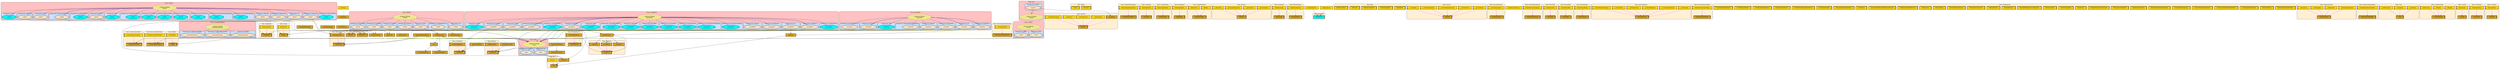 digraph "Diagram of: Thentos.Types" {
    node [margin="0.4,0.1"
         ,style=filled];
    subgraph cluster_Class_FromField {
        graph [label="Class: FromField"
              ,style="filled,rounded"
              ,fillcolor=rosybrown1];
        subgraph cluster_Class_FromField_Data_HashedSecreta {
            graph [label="Instance for: (HashedSecret a)"
                  ,style="filled,rounded"
                  ,fillcolor=slategray1];
            114 [label=fromField
                ,shape=octagon
                ,fillcolor=bisque
                ,style="filled,bold"];
        }
        subgraph cluster_Class_FromField_Data_ProxyUri {
            graph [label="Instance for: ProxyUri"
                  ,style="filled,rounded"
                  ,fillcolor=slategray1];
            115 [label=fromField
                ,shape=octagon
                ,fillcolor=bisque
                ,style="filled,bold"];
        }
        subgraph cluster_Class_FromField_Data_Role {
            graph [label="Instance for: Role"
                  ,style="filled,rounded"
                  ,fillcolor=slategray1];
            116 [label=fromField
                ,shape=octagon
                ,fillcolor=cyan
                ,style="filled,bold"];
        }
        subgraph cluster_Class_FromField_Data_ServiceSessionMetadata {
            graph [label="Instance for: ServiceSessionMetadata"
                  ,style="filled,rounded"
                  ,fillcolor=slategray1];
            117 [label=fromField
                ,shape=octagon
                ,fillcolor=bisque
                ,style="filled,bold"];
        }
        subgraph cluster_Class_FromField_Data_Timeout {
            graph [label="Instance for: Timeout"
                  ,style="filled,rounded"
                  ,fillcolor=slategray1];
            118 [label=fromField
                ,shape=octagon
                ,fillcolor=bisque
                ,style="filled,bold"];
        }
        subgraph cluster_Class_FromField_Data_Timestamp {
            graph [label="Instance for: Timestamp"
                  ,style="filled,rounded"
                  ,fillcolor=slategray1];
            119 [label=fromField
                ,shape=octagon
                ,fillcolor=bisque
                ,style="filled,bold"];
        }
        subgraph cluster_Class_FromField_Data_Uri {
            graph [label="Instance for: Uri"
                  ,style="filled,rounded"
                  ,fillcolor=slategray1];
            120 [label=fromField
                ,shape=octagon
                ,fillcolor=bisque
                ,style="filled,bold"];
        }
        subgraph cluster_Class_FromField_Data_UserEmail {
            graph [label="Instance for: UserEmail"
                  ,style="filled,rounded"
                  ,fillcolor=slategray1];
            121 [label=fromField
                ,shape=octagon
                ,fillcolor=bisque
                ,style="filled,bold"];
        }
        225 [label="Unknown Module\nfromField"
            ,shape=doubleoctagon
            ,fillcolor=khaki
            ,style="filled,dotted"];
    }
    subgraph cluster_Class_FromHttpApiData {
        graph [label="Class: FromHttpApiData"
              ,style="filled,rounded"
              ,fillcolor=rosybrown1];
        subgraph cluster_Class_FromHttpApiData_Data_ConfirmationToken {
            graph [label="Instance for: ConfirmationToken"
                  ,style="filled,rounded"
                  ,fillcolor=slategray1];
            170 [label=parseQueryParam
                ,shape=octagon
                ,fillcolor=bisque
                ,style="filled,bold"];
        }
        subgraph cluster_Class_FromHttpApiData_Data_PasswordResetToken {
            graph [label="Instance for: PasswordResetToken"
                  ,style="filled,rounded"
                  ,fillcolor=slategray1];
            171 [label=parseQueryParam
                ,shape=octagon
                ,fillcolor=bisque
                ,style="filled,bold"];
        }
        subgraph cluster_Class_FromHttpApiData_Data_RelRef {
            graph [label="Instance for: RelRef"
                  ,style="filled,rounded"
                  ,fillcolor=slategray1];
            172 [label=parseQueryParam
                ,shape=octagon
                ,fillcolor=bisque
                ,style="filled,bold"];
        }
        227 [label="Unknown Module\nparseQueryParam"
            ,shape=doubleoctagon
            ,fillcolor=khaki
            ,style="filled,dotted"];
    }
    subgraph cluster_Class_FromJSON {
        graph [label="Class: FromJSON"
              ,style="filled,rounded"
              ,fillcolor=rosybrown1];
        subgraph cluster_Class_FromJSON_Data_Agent {
            graph [label="Instance for: Agent"
                  ,style="filled,rounded"
                  ,fillcolor=slategray1];
            150 [label=parseJSON
                ,shape=octagon
                ,fillcolor=cyan
                ,style="filled,bold"];
        }
        subgraph cluster_Class_FromJSON_Data_ByUserOrServiceId {
            graph [label="Instance for: ByUserOrServiceId"
                  ,style="filled,rounded"
                  ,fillcolor=slategray1];
            151 [label=parseJSON
                ,shape=octagon
                ,fillcolor=bisque
                ,style="filled,bold"];
        }
        subgraph cluster_Class_FromJSON_Data_CaptchaId {
            graph [label="Instance for: CaptchaId"
                  ,style="filled,rounded"
                  ,fillcolor=slategray1];
            152 [label=parseJSON
                ,shape=octagon
                ,fillcolor=bisque
                ,style="filled,bold"];
        }
        subgraph cluster_Class_FromJSON_Data_Group {
            graph [label="Instance for: Group"
                  ,style="filled,rounded"
                  ,fillcolor=slategray1];
            153 [label=parseJSON
                ,shape=octagon
                ,fillcolor=bisque
                ,style="filled,bold"];
        }
        subgraph cluster_Class_FromJSON_Data_LoginFormData {
            graph [label="Instance for: LoginFormData"
                  ,style="filled,rounded"
                  ,fillcolor=slategray1];
            154 [label=parseJSON
                ,shape=octagon
                ,fillcolor=cyan
                ,style="filled,bold"];
        }
        subgraph cluster_Class_FromJSON_Data_ProxyUri {
            graph [label="Instance for: ProxyUri"
                  ,style="filled,rounded"
                  ,fillcolor=slategray1];
            155 [label=parseJSON
                ,shape=octagon
                ,fillcolor=bisque
                ,style="filled,bold"];
        }
        subgraph cluster_Class_FromJSON_Data_Role {
            graph [label="Instance for: Role"
                  ,style="filled,rounded"
                  ,fillcolor=slategray1];
            156 [label=parseJSON
                ,shape=octagon
                ,fillcolor=cyan
                ,style="filled,bold"];
        }
        subgraph cluster_Class_FromJSON_Data_ServiceDescription {
            graph [label="Instance for: ServiceDescription"
                  ,style="filled,rounded"
                  ,fillcolor=slategray1];
            157 [label=parseJSON
                ,shape=octagon
                ,fillcolor=cyan
                ,style="filled,bold"];
        }
        subgraph cluster_Class_FromJSON_Data_ServiceId {
            graph [label="Instance for: ServiceId"
                  ,style="filled,rounded"
                  ,fillcolor=slategray1];
            158 [label=parseJSON
                ,shape=octagon
                ,fillcolor=cyan
                ,style="filled,bold"];
        }
        subgraph cluster_Class_FromJSON_Data_ServiceKey {
            graph [label="Instance for: ServiceKey"
                  ,style="filled,rounded"
                  ,fillcolor=slategray1];
            159 [label=parseJSON
                ,shape=octagon
                ,fillcolor=cyan
                ,style="filled,bold"];
        }
        subgraph cluster_Class_FromJSON_Data_ServiceName {
            graph [label="Instance for: ServiceName"
                  ,style="filled,rounded"
                  ,fillcolor=slategray1];
            160 [label=parseJSON
                ,shape=octagon
                ,fillcolor=cyan
                ,style="filled,bold"];
        }
        subgraph cluster_Class_FromJSON_Data_ServiceSession {
            graph [label="Instance for: ServiceSession"
                  ,style="filled,rounded"
                  ,fillcolor=slategray1];
            161 [label=parseJSON
                ,shape=octagon
                ,fillcolor=cyan
                ,style="filled,bold"];
        }
        subgraph cluster_Class_FromJSON_Data_ServiceSessionMetadata {
            graph [label="Instance for: ServiceSessionMetadata"
                  ,style="filled,rounded"
                  ,fillcolor=slategray1];
            162 [label=parseJSON
                ,shape=octagon
                ,fillcolor=cyan
                ,style="filled,bold"];
        }
        subgraph cluster_Class_FromJSON_Data_ServiceSessionToken {
            graph [label="Instance for: ServiceSessionToken"
                  ,style="filled,rounded"
                  ,fillcolor=slategray1];
            163 [label=parseJSON
                ,shape=octagon
                ,fillcolor=cyan
                ,style="filled,bold"];
        }
        subgraph cluster_Class_FromJSON_Data_Timeout {
            graph [label="Instance for: Timeout"
                  ,style="filled,rounded"
                  ,fillcolor=slategray1];
            164 [label=parseJSON
                ,shape=octagon
                ,fillcolor=bisque
                ,style="filled,bold"];
        }
        subgraph cluster_Class_FromJSON_Data_Timestamp {
            graph [label="Instance for: Timestamp"
                  ,style="filled,rounded"
                  ,fillcolor=slategray1];
            165 [label=parseJSON
                ,shape=octagon
                ,fillcolor=bisque
                ,style="filled,bold"];
        }
        subgraph cluster_Class_FromJSON_Data_Uri {
            graph [label="Instance for: Uri"
                  ,style="filled,rounded"
                  ,fillcolor=slategray1];
            166 [label=parseJSON
                ,shape=octagon
                ,fillcolor=bisque
                ,style="filled,bold"];
        }
        subgraph cluster_Class_FromJSON_Data_UserEmail {
            graph [label="Instance for: UserEmail"
                  ,style="filled,rounded"
                  ,fillcolor=slategray1];
            167 [label=parseJSON
                ,shape=octagon
                ,fillcolor=bisque
                ,style="filled,bold"];
        }
        subgraph cluster_Class_FromJSON_Data_UserFormData {
            graph [label="Instance for: UserFormData"
                  ,style="filled,rounded"
                  ,fillcolor=slategray1];
            168 [label=parseJSON
                ,shape=octagon
                ,fillcolor=cyan
                ,style="filled,bold"];
        }
        226 [label="Unknown Module\nparseJSON"
            ,shape=doubleoctagon
            ,fillcolor=khaki
            ,style="filled,dotted"];
    }
    subgraph cluster_Class_Ord {
        graph [label="Class: Ord"
              ,style="filled,rounded"
              ,fillcolor=rosybrown1];
        subgraph cluster_Class_Ord_Data_Context {
            graph [label="Instance for: Context"
                  ,style="filled,rounded"
                  ,fillcolor=slategray1];
            107 [label=compare
                ,shape=octagon
                ,fillcolor=bisque
                ,style="filled,bold"];
        }
        224 [label="Unknown Module\ncompare"
            ,shape=doubleoctagon
            ,fillcolor=khaki
            ,style="filled,dotted"];
    }
    subgraph cluster_Class_Show {
        graph [label="Class: Show"
              ,style="filled,rounded"
              ,fillcolor=rosybrown1];
        subgraph cluster_Class_Show_Data_ProxyUri {
            graph [label="Instance for: ProxyUri"
                  ,style="filled,rounded"
                  ,fillcolor=slategray1];
            182 [label=show
                ,shape=octagon
                ,fillcolor=bisque
                ,style="filled,bold"];
        }
        subgraph cluster_Class_Show_Data_Uri {
            graph [label="Instance for: Uri"
                  ,style="filled,rounded"
                  ,fillcolor=slategray1];
            183 [label=show
                ,shape=octagon
                ,fillcolor=bisque
                ,style="filled,bold"];
        }
        228 [label="Unknown Module\nshow"
            ,shape=doubleoctagon
            ,fillcolor=khaki
            ,style="filled,dotted"];
    }
    subgraph cluster_Class_ToCNF {
        graph [label="Class: ToCNF"
              ,style="filled,rounded"
              ,fillcolor=rosybrown1];
        subgraph cluster_Class_ToCNF_Data_Agent {
            graph [label="Instance for: Agent"
                  ,style="filled,rounded"
                  ,fillcolor=slategray1];
            190 [label=toCNF
                ,shape=octagon
                ,fillcolor=bisque
                ,style="filled,bold"];
        }
        subgraph cluster_Class_ToCNF_Data_Role {
            graph [label="Instance for: Role"
                  ,style="filled,rounded"
                  ,fillcolor=slategray1];
            191 [label=toCNF
                ,shape=octagon
                ,fillcolor=bisque
                ,style="filled,bold"];
        }
        229 [label="Unknown Module\ntoCNF"
            ,shape=doubleoctagon
            ,fillcolor=khaki
            ,style="filled,dotted"];
    }
    subgraph cluster_Class_ToField {
        graph [label="Class: ToField"
              ,style="filled,rounded"
              ,fillcolor=rosybrown1];
        subgraph cluster_Class_ToField_Data_HashedSecreta {
            graph [label="Instance for: (HashedSecret a)"
                  ,style="filled,rounded"
                  ,fillcolor=slategray1];
            192 [label=toField
                ,shape=octagon
                ,fillcolor=bisque
                ,style="filled,bold"];
        }
        subgraph cluster_Class_ToField_Data_ProxyUri {
            graph [label="Instance for: ProxyUri"
                  ,style="filled,rounded"
                  ,fillcolor=slategray1];
            193 [label=toField
                ,shape=octagon
                ,fillcolor=bisque
                ,style="filled,bold"];
        }
        subgraph cluster_Class_ToField_Data_Role {
            graph [label="Instance for: Role"
                  ,style="filled,rounded"
                  ,fillcolor=slategray1];
            194 [label=toField
                ,shape=octagon
                ,fillcolor=bisque
                ,style="filled,bold"];
        }
        subgraph cluster_Class_ToField_Data_Timeout {
            graph [label="Instance for: Timeout"
                  ,style="filled,rounded"
                  ,fillcolor=slategray1];
            195 [label=toField
                ,shape=octagon
                ,fillcolor=bisque
                ,style="filled,bold"];
        }
        subgraph cluster_Class_ToField_Data_Timestamp {
            graph [label="Instance for: Timestamp"
                  ,style="filled,rounded"
                  ,fillcolor=slategray1];
            196 [label=toField
                ,shape=octagon
                ,fillcolor=bisque
                ,style="filled,bold"];
        }
        subgraph cluster_Class_ToField_Data_Uri {
            graph [label="Instance for: Uri"
                  ,style="filled,rounded"
                  ,fillcolor=slategray1];
            197 [label=toField
                ,shape=octagon
                ,fillcolor=bisque
                ,style="filled,bold"];
        }
        subgraph cluster_Class_ToField_Data_UserEmail {
            graph [label="Instance for: UserEmail"
                  ,style="filled,rounded"
                  ,fillcolor=slategray1];
            198 [label=toField
                ,shape=octagon
                ,fillcolor=bisque
                ,style="filled,bold"];
        }
        230 [label="Unknown Module\ntoField"
            ,shape=doubleoctagon
            ,fillcolor=khaki
            ,style="filled,dotted"];
    }
    subgraph cluster_Class_ToJSON {
        graph [label="Class: ToJSON"
              ,style="filled,rounded"
              ,fillcolor=rosybrown1];
        subgraph cluster_Class_ToJSON_Data_Agent {
            graph [label="Instance for: Agent"
                  ,style="filled,rounded"
                  ,fillcolor=slategray1];
            199 [label=toJSON
                ,shape=octagon
                ,fillcolor=cyan
                ,style="filled,bold"];
        }
        subgraph cluster_Class_ToJSON_Data_ByUserOrServiceId {
            graph [label="Instance for: ByUserOrServiceId"
                  ,style="filled,rounded"
                  ,fillcolor=slategray1];
            200 [label=toJSON
                ,shape=octagon
                ,fillcolor=bisque
                ,style="filled,bold"];
        }
        subgraph cluster_Class_ToJSON_Data_CaptchaId {
            graph [label="Instance for: CaptchaId"
                  ,style="filled,rounded"
                  ,fillcolor=slategray1];
            201 [label=toJSON
                ,shape=octagon
                ,fillcolor=bisque
                ,style="filled,bold"];
        }
        subgraph cluster_Class_ToJSON_Data_Group {
            graph [label="Instance for: Group"
                  ,style="filled,rounded"
                  ,fillcolor=slategray1];
            202 [label=toJSON
                ,shape=octagon
                ,fillcolor=bisque
                ,style="filled,bold"];
        }
        subgraph cluster_Class_ToJSON_Data_LoginFormData {
            graph [label="Instance for: LoginFormData"
                  ,style="filled,rounded"
                  ,fillcolor=slategray1];
            203 [label=toJSON
                ,shape=octagon
                ,fillcolor=cyan
                ,style="filled,bold"];
        }
        subgraph cluster_Class_ToJSON_Data_ProxyUri {
            graph [label="Instance for: ProxyUri"
                  ,style="filled,rounded"
                  ,fillcolor=slategray1];
            204 [label=toJSON
                ,shape=octagon
                ,fillcolor=bisque
                ,style="filled,bold"];
        }
        subgraph cluster_Class_ToJSON_Data_Role {
            graph [label="Instance for: Role"
                  ,style="filled,rounded"
                  ,fillcolor=slategray1];
            205 [label=toJSON
                ,shape=octagon
                ,fillcolor=cyan
                ,style="filled,bold"];
        }
        subgraph cluster_Class_ToJSON_Data_ServiceDescription {
            graph [label="Instance for: ServiceDescription"
                  ,style="filled,rounded"
                  ,fillcolor=slategray1];
            206 [label=toJSON
                ,shape=octagon
                ,fillcolor=cyan
                ,style="filled,bold"];
        }
        subgraph cluster_Class_ToJSON_Data_ServiceId {
            graph [label="Instance for: ServiceId"
                  ,style="filled,rounded"
                  ,fillcolor=slategray1];
            207 [label=toJSON
                ,shape=octagon
                ,fillcolor=cyan
                ,style="filled,bold"];
        }
        subgraph cluster_Class_ToJSON_Data_ServiceKey {
            graph [label="Instance for: ServiceKey"
                  ,style="filled,rounded"
                  ,fillcolor=slategray1];
            208 [label=toJSON
                ,shape=octagon
                ,fillcolor=cyan
                ,style="filled,bold"];
        }
        subgraph cluster_Class_ToJSON_Data_ServiceName {
            graph [label="Instance for: ServiceName"
                  ,style="filled,rounded"
                  ,fillcolor=slategray1];
            209 [label=toJSON
                ,shape=octagon
                ,fillcolor=cyan
                ,style="filled,bold"];
        }
        subgraph cluster_Class_ToJSON_Data_ServiceSession {
            graph [label="Instance for: ServiceSession"
                  ,style="filled,rounded"
                  ,fillcolor=slategray1];
            210 [label=toJSON
                ,shape=octagon
                ,fillcolor=cyan
                ,style="filled,bold"];
        }
        subgraph cluster_Class_ToJSON_Data_ServiceSessionMetadata {
            graph [label="Instance for: ServiceSessionMetadata"
                  ,style="filled,rounded"
                  ,fillcolor=slategray1];
            211 [label=toJSON
                ,shape=octagon
                ,fillcolor=cyan
                ,style="filled,bold"];
        }
        subgraph cluster_Class_ToJSON_Data_ServiceSessionToken {
            graph [label="Instance for: ServiceSessionToken"
                  ,style="filled,rounded"
                  ,fillcolor=slategray1];
            212 [label=toJSON
                ,shape=octagon
                ,fillcolor=cyan
                ,style="filled,bold"];
        }
        subgraph cluster_Class_ToJSON_Data_Timeout {
            graph [label="Instance for: Timeout"
                  ,style="filled,rounded"
                  ,fillcolor=slategray1];
            213 [label=toJSON
                ,shape=octagon
                ,fillcolor=bisque
                ,style="filled,bold"];
        }
        subgraph cluster_Class_ToJSON_Data_Timestamp {
            graph [label="Instance for: Timestamp"
                  ,style="filled,rounded"
                  ,fillcolor=slategray1];
            214 [label=toJSON
                ,shape=octagon
                ,fillcolor=bisque
                ,style="filled,bold"];
        }
        subgraph cluster_Class_ToJSON_Data_Uri {
            graph [label="Instance for: Uri"
                  ,style="filled,rounded"
                  ,fillcolor=slategray1];
            215 [label=toJSON
                ,shape=octagon
                ,fillcolor=bisque
                ,style="filled,bold"];
        }
        subgraph cluster_Class_ToJSON_Data_UserEmail {
            graph [label="Instance for: UserEmail"
                  ,style="filled,rounded"
                  ,fillcolor=slategray1];
            216 [label=toJSON
                ,shape=octagon
                ,fillcolor=bisque
                ,style="filled,bold"];
        }
        subgraph cluster_Class_ToJSON_Data_UserFormData {
            graph [label="Instance for: UserFormData"
                  ,style="filled,rounded"
                  ,fillcolor=slategray1];
            217 [label=toJSON
                ,shape=octagon
                ,fillcolor=cyan
                ,style="filled,bold"];
        }
        231 [label="Unknown Module\ntoJSON"
            ,shape=doubleoctagon
            ,fillcolor=khaki
            ,style="filled,dotted"];
    }
    subgraph cluster_Data_Agent {
        graph [label="Data: Agent"
              ,style="filled,rounded"
              ,fillcolor=papayawhip];
        53 [label=ServiceA
           ,shape=box3d
           ,fillcolor=gold
           ,style="filled,bold"];
        69 [label=UserA
           ,shape=box3d
           ,fillcolor=gold
           ,style="filled,bold"];
    }
    subgraph cluster_Data_ByUserOrServiceId {
        graph [label="Data: ByUserOrServiceId"
              ,style="filled,rounded"
              ,fillcolor=papayawhip];
        4 [label=ByService
          ,shape=box3d
          ,fillcolor=goldenrod
          ,style="filled,bold"];
        5 [label=ByUser
          ,shape=box3d
          ,fillcolor=goldenrod
          ,style="filled,bold"];
    }
    subgraph cluster_Data_CaptchaId {
        graph [label="Data: CaptchaId"
              ,style="filled,rounded"
              ,fillcolor=papayawhip];
        6 [label=CaptchaId
          ,shape=box3d
          ,fillcolor=goldenrod
          ,style="filled,bold"];
        108 [label=fromCaptchaId
            ,shape=component
            ,fillcolor=gold
            ,style="filled,bold"];
    }
    subgraph cluster_Data_ConfirmationToken {
        graph [label="Data: ConfirmationToken"
              ,style="filled,rounded"
              ,fillcolor=papayawhip];
        8 [label=ConfirmationToken
          ,shape=box3d
          ,fillcolor=goldenrod
          ,style="filled,bold"];
        109 [label=fromConfirmationToken
            ,shape=component
            ,fillcolor=gold
            ,style="filled,bold"];
    }
    subgraph cluster_Data_Context {
        graph [label="Data: Context"
              ,style="filled,rounded"
              ,fillcolor=papayawhip];
        10 [label=Context
           ,shape=box3d
           ,fillcolor=goldenrod
           ,style="filled,bold"];
        78 [label=_contextDescription
           ,shape=component
           ,fillcolor=gold
           ,style="filled,bold"];
        79 [label=_contextId
           ,shape=component
           ,fillcolor=goldenrod
           ,style="filled,bold"];
        80 [label=_contextName
           ,shape=component
           ,fillcolor=gold
           ,style="filled,bold"];
        81 [label=_contextService
           ,shape=component
           ,fillcolor=gold
           ,style="filled,bold"];
        82 [label=_contextUrl
           ,shape=component
           ,fillcolor=gold
           ,style="filled,bold"];
    }
    subgraph cluster_Data_ContextDescription {
        graph [label="Data: ContextDescription"
              ,style="filled,rounded"
              ,fillcolor=papayawhip];
        11 [label=ContextDescription
           ,shape=box3d
           ,fillcolor=goldenrod
           ,style="filled,bold"];
        110 [label=fromContextDescription
            ,shape=component
            ,fillcolor=gold
            ,style="filled,bold"];
    }
    subgraph cluster_Data_ContextId {
        graph [label="Data: ContextId"
              ,style="filled,rounded"
              ,fillcolor=papayawhip];
        12 [label=ContextId
           ,shape=box3d
           ,fillcolor=goldenrod
           ,style="filled,bold"];
        111 [label=fromContextId
            ,shape=component
            ,fillcolor=gold
            ,style="filled,bold"];
    }
    subgraph cluster_Data_ContextName {
        graph [label="Data: ContextName"
              ,style="filled,rounded"
              ,fillcolor=papayawhip];
        13 [label=ContextName
           ,shape=box3d
           ,fillcolor=goldenrod
           ,style="filled,bold"];
        112 [label=fromContextName
            ,shape=component
            ,fillcolor=gold
            ,style="filled,bold"];
    }
    subgraph cluster_Data_Group {
        graph [label="Data: Group"
              ,style="filled,rounded"
              ,fillcolor=papayawhip];
        15 [label=Group
           ,shape=box3d
           ,fillcolor=goldenrod
           ,style="filled,bold"];
        122 [label=fromGroup
            ,shape=component
            ,fillcolor=gold
            ,style="filled,bold"];
    }
    subgraph cluster_Data_HashedSecret {
        graph [label="Data: HashedSecret"
              ,style="filled,rounded"
              ,fillcolor=papayawhip];
        17 [label=HashedSecret
           ,shape=box3d
           ,fillcolor=goldenrod
           ,style="filled,bold"];
        123 [label=fromHashedSecret
            ,shape=component
            ,fillcolor=goldenrod
            ,style="filled,bold"];
    }
    subgraph cluster_Data_ImageData {
        graph [label="Data: ImageData"
              ,style="filled,rounded"
              ,fillcolor=papayawhip];
        18 [label=ImageData
           ,shape=box3d
           ,fillcolor=goldenrod
           ,style="filled,bold"];
        125 [label=fromImageData
            ,shape=component
            ,fillcolor=gold
            ,style="filled,bold"];
    }
    subgraph cluster_Data_LoginFormData {
        graph [label="Data: LoginFormData"
              ,style="filled,rounded"
              ,fillcolor=papayawhip];
        19 [label=LoginFormData
           ,shape=box3d
           ,fillcolor=goldenrod
           ,style="filled,bold"];
        146 [label=ldName
            ,shape=component
            ,fillcolor=gold
            ,style="filled,bold"];
        147 [label=ldPassword
            ,shape=component
            ,fillcolor=gold
            ,style="filled,bold"];
    }
    subgraph cluster_Data_PasswordResetToken {
        graph [label="Data: PasswordResetToken"
              ,style="filled,rounded"
              ,fillcolor=papayawhip];
        37 [label=PasswordResetToken
           ,shape=box3d
           ,fillcolor=goldenrod
           ,style="filled,bold"];
        128 [label=fromPasswordResetToken
            ,shape=component
            ,fillcolor=gold
            ,style="filled,bold"];
    }
    subgraph cluster_Data_Persona {
        graph [label="Data: Persona"
              ,style="filled,rounded"
              ,fillcolor=papayawhip];
        38 [label=Persona
           ,shape=box3d
           ,fillcolor=goldenrod
           ,style="filled,bold"];
        83 [label=_personaExternalUrl
           ,shape=component
           ,fillcolor=gold
           ,style="filled,bold"];
        84 [label=_personaId
           ,shape=component
           ,fillcolor=gold
           ,style="filled,bold"];
        85 [label=_personaName
           ,shape=component
           ,fillcolor=gold
           ,style="filled,bold"];
        86 [label=_personaUid
           ,shape=component
           ,fillcolor=gold
           ,style="filled,bold"];
    }
    subgraph cluster_Data_PersonaId {
        graph [label="Data: PersonaId"
              ,style="filled,rounded"
              ,fillcolor=papayawhip];
        39 [label=PersonaId
           ,shape=box3d
           ,fillcolor=goldenrod
           ,style="filled,bold"];
        129 [label=fromPersonaId
            ,shape=component
            ,fillcolor=gold
            ,style="filled,bold"];
    }
    subgraph cluster_Data_PersonaName {
        graph [label="Data: PersonaName"
              ,style="filled,rounded"
              ,fillcolor=papayawhip];
        40 [label=PersonaName
           ,shape=box3d
           ,fillcolor=goldenrod
           ,style="filled,bold"];
        130 [label=fromPersonaName
            ,shape=component
            ,fillcolor=gold
            ,style="filled,bold"];
    }
    subgraph cluster_Data_ProxyUri {
        graph [label="Data: ProxyUri"
              ,style="filled,rounded"
              ,fillcolor=papayawhip];
        44 [label=ProxyUri
           ,shape=box3d
           ,fillcolor=goldenrod
           ,style="filled,bold"];
        175 [label=proxyHost
            ,shape=component
            ,fillcolor=goldenrod
            ,style="filled,bold"];
        176 [label=proxyPath
            ,shape=component
            ,fillcolor=goldenrod
            ,style="filled,bold"];
        177 [label=proxyPort
            ,shape=component
            ,fillcolor=goldenrod
            ,style="filled,bold"];
    }
    subgraph cluster_Data_Random20 {
        graph [label="Data: Random20"
              ,style="filled,rounded"
              ,fillcolor=papayawhip];
        45 [label=Random20
           ,shape=box3d
           ,fillcolor=cyan
           ,style="filled,bold"];
    }
    subgraph cluster_Data_RelRef {
        graph [label="Data: RelRef"
              ,style="filled,rounded"
              ,fillcolor=papayawhip];
        46 [label=RelRef
           ,shape=box3d
           ,fillcolor=goldenrod
           ,style="filled,bold"];
        132 [label=fromRelRef
            ,shape=component
            ,fillcolor=gold
            ,style="filled,bold"];
    }
    subgraph cluster_Data_Role {
        graph [label="Data: Role"
              ,style="filled,rounded"
              ,fillcolor=papayawhip];
        47 [label=RoleAdmin
           ,shape=box3d
           ,fillcolor=gold
           ,style="filled,bold"];
        48 [label=RoleGroupAdmin
           ,shape=box3d
           ,fillcolor=gold
           ,style="filled,bold"];
        49 [label=RoleServiceAdmin
           ,shape=box3d
           ,fillcolor=gold
           ,style="filled,bold"];
        50 [label=RoleUser
           ,shape=box3d
           ,fillcolor=gold
           ,style="filled,bold"];
        51 [label=RoleUserAdmin
           ,shape=box3d
           ,fillcolor=gold
           ,style="filled,bold"];
    }
    subgraph cluster_Data_Service {
        graph [label="Data: Service"
              ,style="filled,rounded"
              ,fillcolor=papayawhip];
        52 [label=Service
           ,shape=box3d
           ,fillcolor=goldenrod
           ,style="filled,bold"];
        88 [label=_serviceDescription
           ,shape=component
           ,fillcolor=gold
           ,style="filled,bold"];
        89 [label=_serviceKey
           ,shape=component
           ,fillcolor=gold
           ,style="filled,bold"];
        90 [label=_serviceName
           ,shape=component
           ,fillcolor=gold
           ,style="filled,bold"];
        91 [label=_serviceOwner
           ,shape=component
           ,fillcolor=gold
           ,style="filled,bold"];
        92 [label=_serviceThentosSession
           ,shape=component
           ,fillcolor=gold
           ,style="filled,bold"];
    }
    subgraph cluster_Data_ServiceAccount {
        graph [label="Data: ServiceAccount"
              ,style="filled,rounded"
              ,fillcolor=papayawhip];
        54 [label=ServiceAccount
           ,shape=box3d
           ,fillcolor=goldenrod
           ,style="filled,bold"];
        87 [label=_serviceAnonymous
           ,shape=component
           ,fillcolor=gold
           ,style="filled,bold"];
    }
    subgraph cluster_Data_ServiceDescription {
        graph [label="Data: ServiceDescription"
              ,style="filled,rounded"
              ,fillcolor=papayawhip];
        56 [label=ServiceDescription
           ,shape=box3d
           ,fillcolor=goldenrod
           ,style="filled,bold"];
        134 [label=fromServiceDescription
            ,shape=component
            ,fillcolor=gold
            ,style="filled,bold"];
    }
    subgraph cluster_Data_ServiceId {
        graph [label="Data: ServiceId"
              ,style="filled,rounded"
              ,fillcolor=papayawhip];
        57 [label=ServiceId
           ,shape=box3d
           ,fillcolor=goldenrod
           ,style="filled,bold"];
        135 [label=fromServiceId
            ,shape=component
            ,fillcolor=gold
            ,style="filled,bold"];
    }
    subgraph cluster_Data_ServiceKey {
        graph [label="Data: ServiceKey"
              ,style="filled,rounded"
              ,fillcolor=papayawhip];
        58 [label=ServiceKey
           ,shape=box3d
           ,fillcolor=goldenrod
           ,style="filled,bold"];
        136 [label=fromServiceKey
            ,shape=component
            ,fillcolor=gold
            ,style="filled,bold"];
    }
    subgraph cluster_Data_ServiceName {
        graph [label="Data: ServiceName"
              ,style="filled,rounded"
              ,fillcolor=papayawhip];
        59 [label=ServiceName
           ,shape=box3d
           ,fillcolor=goldenrod
           ,style="filled,bold"];
        137 [label=fromServiceName
            ,shape=component
            ,fillcolor=gold
            ,style="filled,bold"];
    }
    subgraph cluster_Data_ServiceSession {
        graph [label="Data: ServiceSession"
              ,style="filled,rounded"
              ,fillcolor=papayawhip];
        60 [label=ServiceSession
           ,shape=box3d
           ,fillcolor=goldenrod
           ,style="filled,bold"];
        93 [label=_srvSessEnd
           ,shape=component
           ,fillcolor=gold
           ,style="filled,bold"];
        94 [label=_srvSessExpirePeriod
           ,shape=component
           ,fillcolor=gold
           ,style="filled,bold"];
        96 [label=_srvSessMetadata
           ,shape=component
           ,fillcolor=gold
           ,style="filled,bold"];
        97 [label=_srvSessService
           ,shape=component
           ,fillcolor=gold
           ,style="filled,bold"];
        98 [label=_srvSessStart
           ,shape=component
           ,fillcolor=gold
           ,style="filled,bold"];
        99 [label=_srvSessThentosSession
           ,shape=component
           ,fillcolor=gold
           ,style="filled,bold"];
    }
    subgraph cluster_Data_ServiceSessionMetadata {
        graph [label="Data: ServiceSessionMetadata"
              ,style="filled,rounded"
              ,fillcolor=papayawhip];
        61 [label=ServiceSessionMetadata
           ,shape=box3d
           ,fillcolor=goldenrod
           ,style="filled,bold"];
        95 [label=_srvSessMdUser
           ,shape=component
           ,fillcolor=gold
           ,style="filled,bold"];
    }
    subgraph cluster_Data_ServiceSessionToken {
        graph [label="Data: ServiceSessionToken"
              ,style="filled,rounded"
              ,fillcolor=papayawhip];
        62 [label=ServiceSessionToken
           ,shape=box3d
           ,fillcolor=goldenrod
           ,style="filled,bold"];
        138 [label=fromServiceSessionToken
            ,shape=component
            ,fillcolor=gold
            ,style="filled,bold"];
    }
    subgraph cluster_Data_ThentosError {
        graph [label="Data: ThentosError"
              ,style="filled,rounded"
              ,fillcolor=papayawhip];
        2 [label=BadAuthenticationHeaders
          ,shape=box3d
          ,fillcolor=gold
          ,style="filled,bold"];
        3 [label=BadCredentials
          ,shape=box3d
          ,fillcolor=gold
          ,style="filled,bold"];
        7 [label=CaptchaIdAlreadyExists
          ,shape=box3d
          ,fillcolor=gold
          ,style="filled,bold"];
        9 [label=ConfirmationTokenAlreadyExists
          ,shape=box3d
          ,fillcolor=gold
          ,style="filled,bold"];
        14 [label=ContextNameAlreadyExists
           ,shape=box3d
           ,fillcolor=gold
           ,style="filled,bold"];
        16 [label=GroupMembershipLoop
           ,shape=box3d
           ,fillcolor=gold
           ,style="filled,bold"];
        20 [label=MalformedConfirmationToken
           ,shape=box3d
           ,fillcolor=gold
           ,style="filled,bold"];
        21 [label=MalformedUserPath
           ,shape=box3d
           ,fillcolor=gold
           ,style="filled,bold"];
        22 [label=MissingServiceHeader
           ,shape=box3d
           ,fillcolor=gold
           ,style="filled,bold"];
        23 [label=MultiplePersonasPerContext
           ,shape=box3d
           ,fillcolor=gold
           ,style="filled,bold"];
        24 [label=NeedUserA
           ,shape=box3d
           ,fillcolor=gold
           ,style="filled,bold"];
        25 [label=NoSuchCaptchaId
           ,shape=box3d
           ,fillcolor=gold
           ,style="filled,bold"];
        26 [label=NoSuchContext
           ,shape=box3d
           ,fillcolor=gold
           ,style="filled,bold"];
        27 [label=NoSuchPendingUserConfirmation
           ,shape=box3d
           ,fillcolor=gold
           ,style="filled,bold"];
        28 [label=NoSuchPersona
           ,shape=box3d
           ,fillcolor=gold
           ,style="filled,bold"];
        29 [label=NoSuchService
           ,shape=box3d
           ,fillcolor=gold
           ,style="filled,bold"];
        30 [label=NoSuchServiceSession
           ,shape=box3d
           ,fillcolor=gold
           ,style="filled,bold"];
        31 [label=NoSuchThentosSession
           ,shape=box3d
           ,fillcolor=gold
           ,style="filled,bold"];
        32 [label=NoSuchToken
           ,shape=box3d
           ,fillcolor=gold
           ,style="filled,bold"];
        33 [label=NoSuchUser
           ,shape=box3d
           ,fillcolor=gold
           ,style="filled,bold"];
        34 [label=NotRegisteredWithService
           ,shape=box3d
           ,fillcolor=gold
           ,style="filled,bold"];
        35 [label=OperationNotPossibleInServiceSession
           ,shape=box3d
           ,fillcolor=gold
           ,style="filled,bold"];
        36 [label=OtherError
           ,shape=box3d
           ,fillcolor=gold
           ,style="filled,bold"];
        41 [label=PersonaNameAlreadyExists
           ,shape=box3d
           ,fillcolor=gold
           ,style="filled,bold"];
        42 [label=ProxyNotAvailable
           ,shape=box3d
           ,fillcolor=gold
           ,style="filled,bold"];
        43 [label=ProxyNotConfiguredForService
           ,shape=box3d
           ,fillcolor=gold
           ,style="filled,bold"];
        55 [label=ServiceAlreadyExists
           ,shape=box3d
           ,fillcolor=gold
           ,style="filled,bold"];
        71 [label=UserEmailAlreadyExists
           ,shape=box3d
           ,fillcolor=gold
           ,style="filled,bold"];
        74 [label=UserIdAlreadyExists
           ,shape=box3d
           ,fillcolor=gold
           ,style="filled,bold"];
        76 [label=UserNameAlreadyExists
           ,shape=box3d
           ,fillcolor=gold
           ,style="filled,bold"];
    }
    subgraph cluster_Data_ThentosSession {
        graph [label="Data: ThentosSession"
              ,style="filled,rounded"
              ,fillcolor=papayawhip];
        63 [label=ThentosSession
           ,shape=box3d
           ,fillcolor=goldenrod
           ,style="filled,bold"];
        100 [label=_thSessAgent
            ,shape=component
            ,fillcolor=gold
            ,style="filled,bold"];
        101 [label=_thSessEnd
            ,shape=component
            ,fillcolor=gold
            ,style="filled,bold"];
        102 [label=_thSessExpirePeriod
            ,shape=component
            ,fillcolor=gold
            ,style="filled,bold"];
        103 [label=_thSessStart
            ,shape=component
            ,fillcolor=gold
            ,style="filled,bold"];
    }
    subgraph cluster_Data_ThentosSessionToken {
        graph [label="Data: ThentosSessionToken"
              ,style="filled,rounded"
              ,fillcolor=papayawhip];
        64 [label=ThentosSessionToken
           ,shape=box3d
           ,fillcolor=goldenrod
           ,style="filled,bold"];
        139 [label=fromThentosSessionToken
            ,shape=component
            ,fillcolor=gold
            ,style="filled,bold"];
    }
    subgraph cluster_Data_Timeout {
        graph [label="Data: Timeout"
              ,style="filled,rounded"
              ,fillcolor=papayawhip];
        65 [label=Timeoutms
           ,shape=box3d
           ,fillcolor=goldenrod
           ,style="filled,bold"];
        218 [label=toMilliseconds
            ,shape=component
            ,fillcolor=goldenrod
            ,style="filled,bold"];
    }
    subgraph cluster_Data_Timestamp {
        graph [label="Data: Timestamp"
              ,style="filled,rounded"
              ,fillcolor=papayawhip];
        66 [label=Timestamp
           ,shape=box3d
           ,fillcolor=goldenrod
           ,style="filled,bold"];
        140 [label=fromTimestamp
            ,shape=component
            ,fillcolor=goldenrod
            ,style="filled,bold"];
    }
    subgraph cluster_Data_Uri {
        graph [label="Data: Uri"
              ,style="filled,rounded"
              ,fillcolor=papayawhip];
        67 [label=Uri
           ,shape=box3d
           ,fillcolor=goldenrod
           ,style="filled,bold"];
        141 [label=fromUri
            ,shape=component
            ,fillcolor=gold
            ,style="filled,bold"];
    }
    subgraph cluster_Data_User {
        graph [label="Data: User"
              ,style="filled,rounded"
              ,fillcolor=papayawhip];
        68 [label=User
           ,shape=box3d
           ,fillcolor=goldenrod
           ,style="filled,bold"];
        104 [label=_userEmail
            ,shape=component
            ,fillcolor=gold
            ,style="filled,bold"];
        105 [label=_userName
            ,shape=component
            ,fillcolor=gold
            ,style="filled,bold"];
        106 [label=_userPassword
            ,shape=component
            ,fillcolor=gold
            ,style="filled,bold"];
    }
    subgraph cluster_Data_UserEmail {
        graph [label="Data: UserEmail"
              ,style="filled,rounded"
              ,fillcolor=papayawhip];
        70 [label=UserEmail
           ,shape=box3d
           ,fillcolor=goldenrod
           ,style="filled,bold"];
        223 [label=userEmailAddress
            ,shape=component
            ,fillcolor=goldenrod
            ,style="filled,bold"];
    }
    subgraph cluster_Data_UserFormData {
        graph [label="Data: UserFormData"
              ,style="filled,rounded"
              ,fillcolor=papayawhip];
        72 [label=UserFormData
           ,shape=box3d
           ,fillcolor=goldenrod
           ,style="filled,bold"];
        220 [label=udEmail
            ,shape=component
            ,fillcolor=gold
            ,style="filled,bold"];
        221 [label=udName
            ,shape=component
            ,fillcolor=gold
            ,style="filled,bold"];
        222 [label=udPassword
            ,shape=component
            ,fillcolor=gold
            ,style="filled,bold"];
    }
    subgraph cluster_Data_UserId {
        graph [label="Data: UserId"
              ,style="filled,rounded"
              ,fillcolor=papayawhip];
        73 [label=UserId
           ,shape=box3d
           ,fillcolor=goldenrod
           ,style="filled,bold"];
        143 [label=fromUserId
            ,shape=component
            ,fillcolor=gold
            ,style="filled,bold"];
    }
    subgraph cluster_Data_UserName {
        graph [label="Data: UserName"
              ,style="filled,rounded"
              ,fillcolor=papayawhip];
        75 [label=UserName
           ,shape=box3d
           ,fillcolor=goldenrod
           ,style="filled,bold"];
        144 [label=fromUserName
            ,shape=component
            ,fillcolor=gold
            ,style="filled,bold"];
    }
    subgraph cluster_Data_UserPass {
        graph [label="Data: UserPass"
              ,style="filled,rounded"
              ,fillcolor=papayawhip];
        77 [label=UserPass
           ,shape=box3d
           ,fillcolor=goldenrod
           ,style="filled,bold"];
        145 [label=fromUserPass
            ,shape=component
            ,fillcolor=gold
            ,style="filled,bold"];
    }
    1 [label="<//>"
      ,shape=box
      ,fillcolor=goldenrod
      ,style="filled,bold"];
    113 [label=fromDays
        ,shape=box
        ,fillcolor=gold
        ,style="filled,bold"];
    124 [label=fromHours
        ,shape=box
        ,fillcolor=goldenrod
        ,style="filled,bold"];
    126 [label=fromMilliseconds
        ,shape=box
        ,fillcolor=goldenrod
        ,style="filled,bold"];
    127 [label=fromMinutes
        ,shape=box
        ,fillcolor=goldenrod
        ,style="filled,bold"];
    131 [label=fromRandom20
        ,shape=box
        ,fillcolor=gold
        ,style="filled,bold"];
    133 [label=fromSeconds
        ,shape=box
        ,fillcolor=goldenrod
        ,style="filled,bold"];
    142 [label=fromUserEmail
        ,shape=box
        ,fillcolor=goldenrod
        ,style="filled,bold"];
    148 [label=mkRandom20
        ,shape=box
        ,fillcolor=gold
        ,style="filled,bold"];
    149 [label=newServiceAccount
        ,shape=box
        ,fillcolor=gold
        ,style="filled,bold"];
    169 [label=parseProxyUri
        ,shape=box
        ,fillcolor=goldenrod
        ,style="filled,bold"];
    173 [label=parseUri
        ,shape=box
        ,fillcolor=goldenrod
        ,style="filled,bold"];
    174 [label=parseUserEmail
        ,shape=box
        ,fillcolor=goldenrod
        ,style="filled,bold"];
    178 [label=renderProxyUri
        ,shape=box
        ,fillcolor=goldenrod
        ,style="filled,bold"];
    179 [label=renderUri
        ,shape=box
        ,fillcolor=goldenrod
        ,style="filled,bold"];
    180 [label=secondsFromString
        ,shape=box
        ,fillcolor=goldenrod
        ,style="filled,bold"];
    181 [label=secondsToString
        ,shape=box
        ,fillcolor=goldenrod
        ,style="filled,bold"];
    184 [label=stripLeadingSlash
        ,shape=box
        ,fillcolor=goldenrod
        ,style="filled,bold"];
    185 [label=stripTrailingSlash
        ,shape=box
        ,fillcolor=goldenrod
        ,style="filled,bold"];
    186 [label=timeoutFromString
        ,shape=box
        ,fillcolor=goldenrod
        ,style="filled,bold"];
    187 [label=timeoutToString
        ,shape=box
        ,fillcolor=goldenrod
        ,style="filled,bold"];
    188 [label=timestampFromString
        ,shape=box
        ,fillcolor=goldenrod
        ,style="filled,bold"];
    189 [label=timestampToString
        ,shape=box
        ,fillcolor=goldenrod
        ,style="filled,bold"];
    219 [label=toSeconds
        ,shape=box
        ,fillcolor=goldenrod
        ,style="filled,bold"];
    1 -> 184 [penwidth=1
             ,color=black];
    1 -> 185 [penwidth=1
             ,color=black];
    78 -> 10 [penwidth=1
             ,color=magenta
             ,arrowtail=odot
             ,arrowhead=vee];
    79 -> 10 [penwidth=1
             ,color=magenta
             ,arrowtail=odot
             ,arrowhead=vee];
    80 -> 10 [penwidth=1
             ,color=magenta
             ,arrowtail=odot
             ,arrowhead=vee];
    81 -> 10 [penwidth=1
             ,color=magenta
             ,arrowtail=odot
             ,arrowhead=vee];
    82 -> 10 [penwidth=1
             ,color=magenta
             ,arrowtail=odot
             ,arrowhead=vee];
    83 -> 38 [penwidth=1
             ,color=magenta
             ,arrowtail=odot
             ,arrowhead=vee];
    84 -> 38 [penwidth=1
             ,color=magenta
             ,arrowtail=odot
             ,arrowhead=vee];
    85 -> 38 [penwidth=1
             ,color=magenta
             ,arrowtail=odot
             ,arrowhead=vee];
    86 -> 38 [penwidth=1
             ,color=magenta
             ,arrowtail=odot
             ,arrowhead=vee];
    87 -> 54 [penwidth=1
             ,color=magenta
             ,arrowtail=odot
             ,arrowhead=vee];
    88 -> 52 [penwidth=1
             ,color=magenta
             ,arrowtail=odot
             ,arrowhead=vee];
    89 -> 52 [penwidth=1
             ,color=magenta
             ,arrowtail=odot
             ,arrowhead=vee];
    90 -> 52 [penwidth=1
             ,color=magenta
             ,arrowtail=odot
             ,arrowhead=vee];
    91 -> 52 [penwidth=1
             ,color=magenta
             ,arrowtail=odot
             ,arrowhead=vee];
    92 -> 52 [penwidth=1
             ,color=magenta
             ,arrowtail=odot
             ,arrowhead=vee];
    93 -> 60 [penwidth=1
             ,color=magenta
             ,arrowtail=odot
             ,arrowhead=vee];
    94 -> 60 [penwidth=1
             ,color=magenta
             ,arrowtail=odot
             ,arrowhead=vee];
    95 -> 61 [penwidth=1
             ,color=magenta
             ,arrowtail=odot
             ,arrowhead=vee];
    96 -> 60 [penwidth=1
             ,color=magenta
             ,arrowtail=odot
             ,arrowhead=vee];
    97 -> 60 [penwidth=1
             ,color=magenta
             ,arrowtail=odot
             ,arrowhead=vee];
    98 -> 60 [penwidth=1
             ,color=magenta
             ,arrowtail=odot
             ,arrowhead=vee];
    99 -> 60 [penwidth=1
             ,color=magenta
             ,arrowtail=odot
             ,arrowhead=vee];
    100 -> 63 [penwidth=1
              ,color=magenta
              ,arrowtail=odot
              ,arrowhead=vee];
    101 -> 63 [penwidth=1
              ,color=magenta
              ,arrowtail=odot
              ,arrowhead=vee];
    102 -> 63 [penwidth=1
              ,color=magenta
              ,arrowtail=odot
              ,arrowhead=vee];
    103 -> 63 [penwidth=1
              ,color=magenta
              ,arrowtail=odot
              ,arrowhead=vee];
    104 -> 68 [penwidth=1
              ,color=magenta
              ,arrowtail=odot
              ,arrowhead=vee];
    105 -> 68 [penwidth=1
              ,color=magenta
              ,arrowtail=odot
              ,arrowhead=vee];
    106 -> 68 [penwidth=1
              ,color=magenta
              ,arrowtail=odot
              ,arrowhead=vee];
    107 -> 79 [penwidth=1
              ,color=black];
    107 -> 224 [penwidth=1
               ,color=black];
    108 -> 6 [penwidth=1
             ,color=magenta
             ,arrowtail=odot
             ,arrowhead=vee];
    109 -> 8 [penwidth=1
             ,color=magenta
             ,arrowtail=odot
             ,arrowhead=vee];
    110 -> 11 [penwidth=1
              ,color=magenta
              ,arrowtail=odot
              ,arrowhead=vee];
    111 -> 12 [penwidth=1
              ,color=magenta
              ,arrowtail=odot
              ,arrowhead=vee];
    112 -> 13 [penwidth=1
              ,color=magenta
              ,arrowtail=odot
              ,arrowhead=vee];
    113 -> 124 [penwidth=1
               ,color=chartreuse];
    114 -> 17 [penwidth=1
              ,color=chartreuse];
    115 -> 169 [penwidth=1
               ,color=black];
    117 -> 61 [penwidth=1
              ,color=chartreuse];
    118 -> 65 [penwidth=1
              ,color=black];
    119 -> 66 [penwidth=1
              ,color=black];
    120 -> 173 [penwidth=1
               ,color=black];
    120 -> 228 [penwidth=1
               ,color=black];
    121 -> 174 [penwidth=1
               ,color=chartreuse];
    122 -> 15 [penwidth=1
              ,color=magenta
              ,arrowtail=odot
              ,arrowhead=vee];
    123 -> 17 [penwidth=1
              ,color=magenta
              ,arrowtail=odot
              ,arrowhead=vee];
    124 -> 127 [penwidth=1
               ,color=chartreuse];
    125 -> 18 [penwidth=1
              ,color=magenta
              ,arrowtail=odot
              ,arrowhead=vee];
    126 -> 65 [penwidth=1
              ,color=black];
    127 -> 133 [penwidth=1
               ,color=chartreuse];
    128 -> 37 [penwidth=1
              ,color=magenta
              ,arrowtail=odot
              ,arrowhead=vee];
    129 -> 39 [penwidth=1
              ,color=magenta
              ,arrowtail=odot
              ,arrowhead=vee];
    130 -> 40 [penwidth=1
              ,color=magenta
              ,arrowtail=odot
              ,arrowhead=vee];
    131 -> 45 [penwidth=1
              ,color=black];
    132 -> 46 [penwidth=1
              ,color=magenta
              ,arrowtail=odot
              ,arrowhead=vee];
    133 -> 126 [penwidth=1
               ,color=chartreuse];
    134 -> 56 [penwidth=1
              ,color=magenta
              ,arrowtail=odot
              ,arrowhead=vee];
    135 -> 57 [penwidth=1
              ,color=magenta
              ,arrowtail=odot
              ,arrowhead=vee];
    136 -> 58 [penwidth=1
              ,color=magenta
              ,arrowtail=odot
              ,arrowhead=vee];
    137 -> 59 [penwidth=1
              ,color=magenta
              ,arrowtail=odot
              ,arrowhead=vee];
    138 -> 62 [penwidth=1
              ,color=magenta
              ,arrowtail=odot
              ,arrowhead=vee];
    139 -> 64 [penwidth=1
              ,color=magenta
              ,arrowtail=odot
              ,arrowhead=vee];
    140 -> 66 [penwidth=1
              ,color=magenta
              ,arrowtail=odot
              ,arrowhead=vee];
    141 -> 67 [penwidth=1
              ,color=magenta
              ,arrowtail=odot
              ,arrowhead=vee];
    142 -> 223 [penwidth=1
               ,color=chartreuse];
    143 -> 73 [penwidth=1
              ,color=magenta
              ,arrowtail=odot
              ,arrowhead=vee];
    144 -> 75 [penwidth=1
              ,color=magenta
              ,arrowtail=odot
              ,arrowhead=vee];
    145 -> 77 [penwidth=1
              ,color=magenta
              ,arrowtail=odot
              ,arrowhead=vee];
    146 -> 19 [penwidth=1
              ,color=magenta
              ,arrowtail=odot
              ,arrowhead=vee];
    147 -> 19 [penwidth=1
              ,color=magenta
              ,arrowtail=odot
              ,arrowhead=vee];
    148 -> 45 [penwidth=1
              ,color=black];
    149 -> 54 [penwidth=1
              ,color=chartreuse];
    151 -> 4 [penwidth=1
             ,color=black];
    151 -> 5 [penwidth=1
             ,color=black];
    152 -> 6 [penwidth=1
             ,color=black];
    153 -> 15 [penwidth=1
              ,color=black];
    155 -> 169 [penwidth=1
               ,color=black];
    155 -> 228 [penwidth=1
               ,color=black];
    164 -> 186 [penwidth=1
               ,color=chartreuse];
    165 -> 188 [penwidth=1
               ,color=chartreuse];
    166 -> 173 [penwidth=1
               ,color=black];
    166 -> 228 [penwidth=1
               ,color=black];
    167 -> 70 [penwidth=1
              ,color=black];
    167 -> 228 [penwidth=1
               ,color=black];
    169 -> 44 [penwidth=1
              ,color=black];
    169 -> 175 [penwidth=1
               ,color=black];
    169 -> 176 [penwidth=1
               ,color=black];
    169 -> 177 [penwidth=1
               ,color=black];
    169 -> 228 [penwidth=1
               ,color=black];
    170 -> 8 [penwidth=1
             ,color=black];
    170 -> 228 [penwidth=1
               ,color=black];
    171 -> 37 [penwidth=1
              ,color=black];
    171 -> 228 [penwidth=1
               ,color=black];
    172 -> 46 [penwidth=1
              ,color=black];
    172 -> 228 [penwidth=1.6931471805599454
               ,color=black];
    173 -> 67 [penwidth=1
              ,color=black];
    174 -> 70 [penwidth=1
              ,color=black];
    175 -> 44 [penwidth=1
              ,color=magenta
              ,arrowtail=odot
              ,arrowhead=vee];
    176 -> 44 [penwidth=1
              ,color=magenta
              ,arrowtail=odot
              ,arrowhead=vee];
    177 -> 44 [penwidth=1
              ,color=magenta
              ,arrowtail=odot
              ,arrowhead=vee];
    178 -> 1 [penwidth=1
             ,color=black];
    178 -> 44 [penwidth=1
              ,color=black];
    178 -> 185 [penwidth=1
               ,color=black];
    178 -> 228 [penwidth=1
               ,color=black];
    179 -> 67 [penwidth=1
              ,color=black];
    181 -> 228 [penwidth=1
               ,color=black];
    182 -> 178 [penwidth=1
               ,color=black];
    183 -> 179 [penwidth=1
               ,color=black];
    186 -> 65 [penwidth=1
              ,color=black];
    186 -> 180 [penwidth=1
               ,color=black];
    187 -> 181 [penwidth=1
               ,color=black];
    187 -> 219 [penwidth=1
               ,color=black];
    188 -> 66 [penwidth=1
              ,color=black];
    188 -> 228 [penwidth=1
               ,color=black];
    189 -> 140 [penwidth=1
               ,color=black];
    190 -> 228 [penwidth=1
               ,color=black];
    191 -> 228 [penwidth=1
               ,color=black];
    192 -> 123 [penwidth=1
               ,color=chartreuse];
    193 -> 178 [penwidth=1
               ,color=black];
    194 -> 228 [penwidth=1
               ,color=black];
    195 -> 219 [penwidth=1
               ,color=black];
    196 -> 140 [penwidth=1
               ,color=black];
    197 -> 179 [penwidth=1
               ,color=black];
    198 -> 142 [penwidth=1
               ,color=black];
    200 -> 4 [penwidth=1
             ,color=black];
    200 -> 5 [penwidth=1
             ,color=black];
    201 -> 6 [penwidth=1
             ,color=black];
    202 -> 15 [penwidth=1
              ,color=black];
    204 -> 178 [penwidth=1
               ,color=black];
    213 -> 187 [penwidth=1
               ,color=chartreuse];
    214 -> 189 [penwidth=1
               ,color=chartreuse];
    215 -> 179 [penwidth=1
               ,color=black];
    216 -> 142 [penwidth=1
               ,color=black];
    218 -> 65 [penwidth=1
              ,color=magenta
              ,arrowtail=odot
              ,arrowhead=vee];
    219 -> 218 [penwidth=1
               ,color=chartreuse];
    220 -> 72 [penwidth=1
              ,color=magenta
              ,arrowtail=odot
              ,arrowhead=vee];
    221 -> 72 [penwidth=1
              ,color=magenta
              ,arrowtail=odot
              ,arrowhead=vee];
    222 -> 72 [penwidth=1
              ,color=magenta
              ,arrowtail=odot
              ,arrowhead=vee];
    223 -> 70 [penwidth=1
              ,color=magenta
              ,arrowtail=odot
              ,arrowhead=vee];
    224 -> 107 [penwidth=1
               ,color=navy
               ,dir=none];
    225 -> 114 [penwidth=1
               ,color=navy
               ,dir=none];
    225 -> 115 [penwidth=1.6931471805599454
               ,color=navy
               ,dir=none];
    225 -> 116 [penwidth=1
               ,color=navy
               ,dir=none];
    225 -> 117 [penwidth=1
               ,color=navy
               ,dir=none];
    225 -> 118 [penwidth=1
               ,color=navy
               ,dir=none];
    225 -> 119 [penwidth=1
               ,color=navy
               ,dir=none];
    225 -> 120 [penwidth=1.6931471805599454
               ,color=navy
               ,dir=none];
    225 -> 121 [penwidth=1.6931471805599454
               ,color=navy
               ,dir=none];
    226 -> 150 [penwidth=1
               ,color=navy
               ,dir=none];
    226 -> 151 [penwidth=1.6931471805599454
               ,color=navy
               ,dir=none];
    226 -> 152 [penwidth=1
               ,color=navy
               ,dir=none];
    226 -> 153 [penwidth=1
               ,color=navy
               ,dir=none];
    226 -> 154 [penwidth=1
               ,color=navy
               ,dir=none];
    226 -> 155 [penwidth=1.6931471805599454
               ,color=navy
               ,dir=none];
    226 -> 156 [penwidth=1
               ,color=navy
               ,dir=none];
    226 -> 157 [penwidth=1
               ,color=navy
               ,dir=none];
    226 -> 158 [penwidth=1
               ,color=navy
               ,dir=none];
    226 -> 159 [penwidth=1
               ,color=navy
               ,dir=none];
    226 -> 160 [penwidth=1
               ,color=navy
               ,dir=none];
    226 -> 161 [penwidth=1
               ,color=navy
               ,dir=none];
    226 -> 162 [penwidth=1
               ,color=navy
               ,dir=none];
    226 -> 163 [penwidth=1
               ,color=navy
               ,dir=none];
    226 -> 164 [penwidth=1
               ,color=navy
               ,dir=none];
    226 -> 165 [penwidth=1
               ,color=navy
               ,dir=none];
    226 -> 166 [penwidth=1
               ,color=navy
               ,dir=none];
    226 -> 167 [penwidth=1.6931471805599454
               ,color=navy
               ,dir=none];
    226 -> 168 [penwidth=1
               ,color=navy
               ,dir=none];
    227 -> 170 [penwidth=1
               ,color=navy
               ,dir=none];
    227 -> 171 [penwidth=1
               ,color=navy
               ,dir=none];
    227 -> 172 [penwidth=1
               ,color=navy
               ,dir=none];
    228 -> 182 [penwidth=1
               ,color=navy
               ,dir=none];
    228 -> 183 [penwidth=1
               ,color=navy
               ,dir=none];
    229 -> 190 [penwidth=1
               ,color=navy
               ,dir=none];
    229 -> 191 [penwidth=1
               ,color=navy
               ,dir=none];
    230 -> 192 [penwidth=1
               ,color=navy
               ,dir=none];
    230 -> 193 [penwidth=1
               ,color=navy
               ,dir=none];
    230 -> 194 [penwidth=1
               ,color=navy
               ,dir=none];
    230 -> 195 [penwidth=1
               ,color=navy
               ,dir=none];
    230 -> 196 [penwidth=1
               ,color=navy
               ,dir=none];
    230 -> 197 [penwidth=1
               ,color=navy
               ,dir=none];
    230 -> 198 [penwidth=1
               ,color=navy
               ,dir=none];
    231 -> 199 [penwidth=1
               ,color=navy
               ,dir=none];
    231 -> 200 [penwidth=1.6931471805599454
               ,color=navy
               ,dir=none];
    231 -> 201 [penwidth=1
               ,color=navy
               ,dir=none];
    231 -> 202 [penwidth=1
               ,color=navy
               ,dir=none];
    231 -> 203 [penwidth=1
               ,color=navy
               ,dir=none];
    231 -> 204 [penwidth=1
               ,color=navy
               ,dir=none];
    231 -> 205 [penwidth=1
               ,color=navy
               ,dir=none];
    231 -> 206 [penwidth=1
               ,color=navy
               ,dir=none];
    231 -> 207 [penwidth=1
               ,color=navy
               ,dir=none];
    231 -> 208 [penwidth=1
               ,color=navy
               ,dir=none];
    231 -> 209 [penwidth=1
               ,color=navy
               ,dir=none];
    231 -> 210 [penwidth=1
               ,color=navy
               ,dir=none];
    231 -> 211 [penwidth=1
               ,color=navy
               ,dir=none];
    231 -> 212 [penwidth=1
               ,color=navy
               ,dir=none];
    231 -> 213 [penwidth=1
               ,color=navy
               ,dir=none];
    231 -> 214 [penwidth=1
               ,color=navy
               ,dir=none];
    231 -> 215 [penwidth=1
               ,color=navy
               ,dir=none];
    231 -> 216 [penwidth=1
               ,color=navy
               ,dir=none];
    231 -> 217 [penwidth=1
               ,color=navy
               ,dir=none];
}
